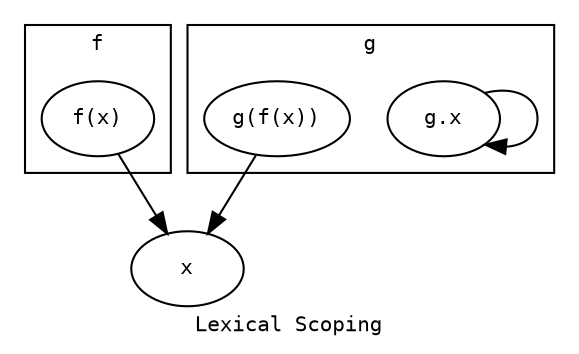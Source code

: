 // http://www.graphviz.org/Gallery/undirected/fdpclust.html

digraph G {
  label="Lexical Scoping"
  graph [fontname="Monospace",fontsize="10"]
  node [fontname="Monospace",fontsize="10"]
  x
  subgraph cluster0 {
    label="f";
    "f(x)"
  }
  subgraph cluster1 {
    label="g";
    "g.x"
    "g(f(x))"
  }
  "g.x" -> "g.x"
  "f(x)" -> x
  "g(f(x))" -> x 
}

